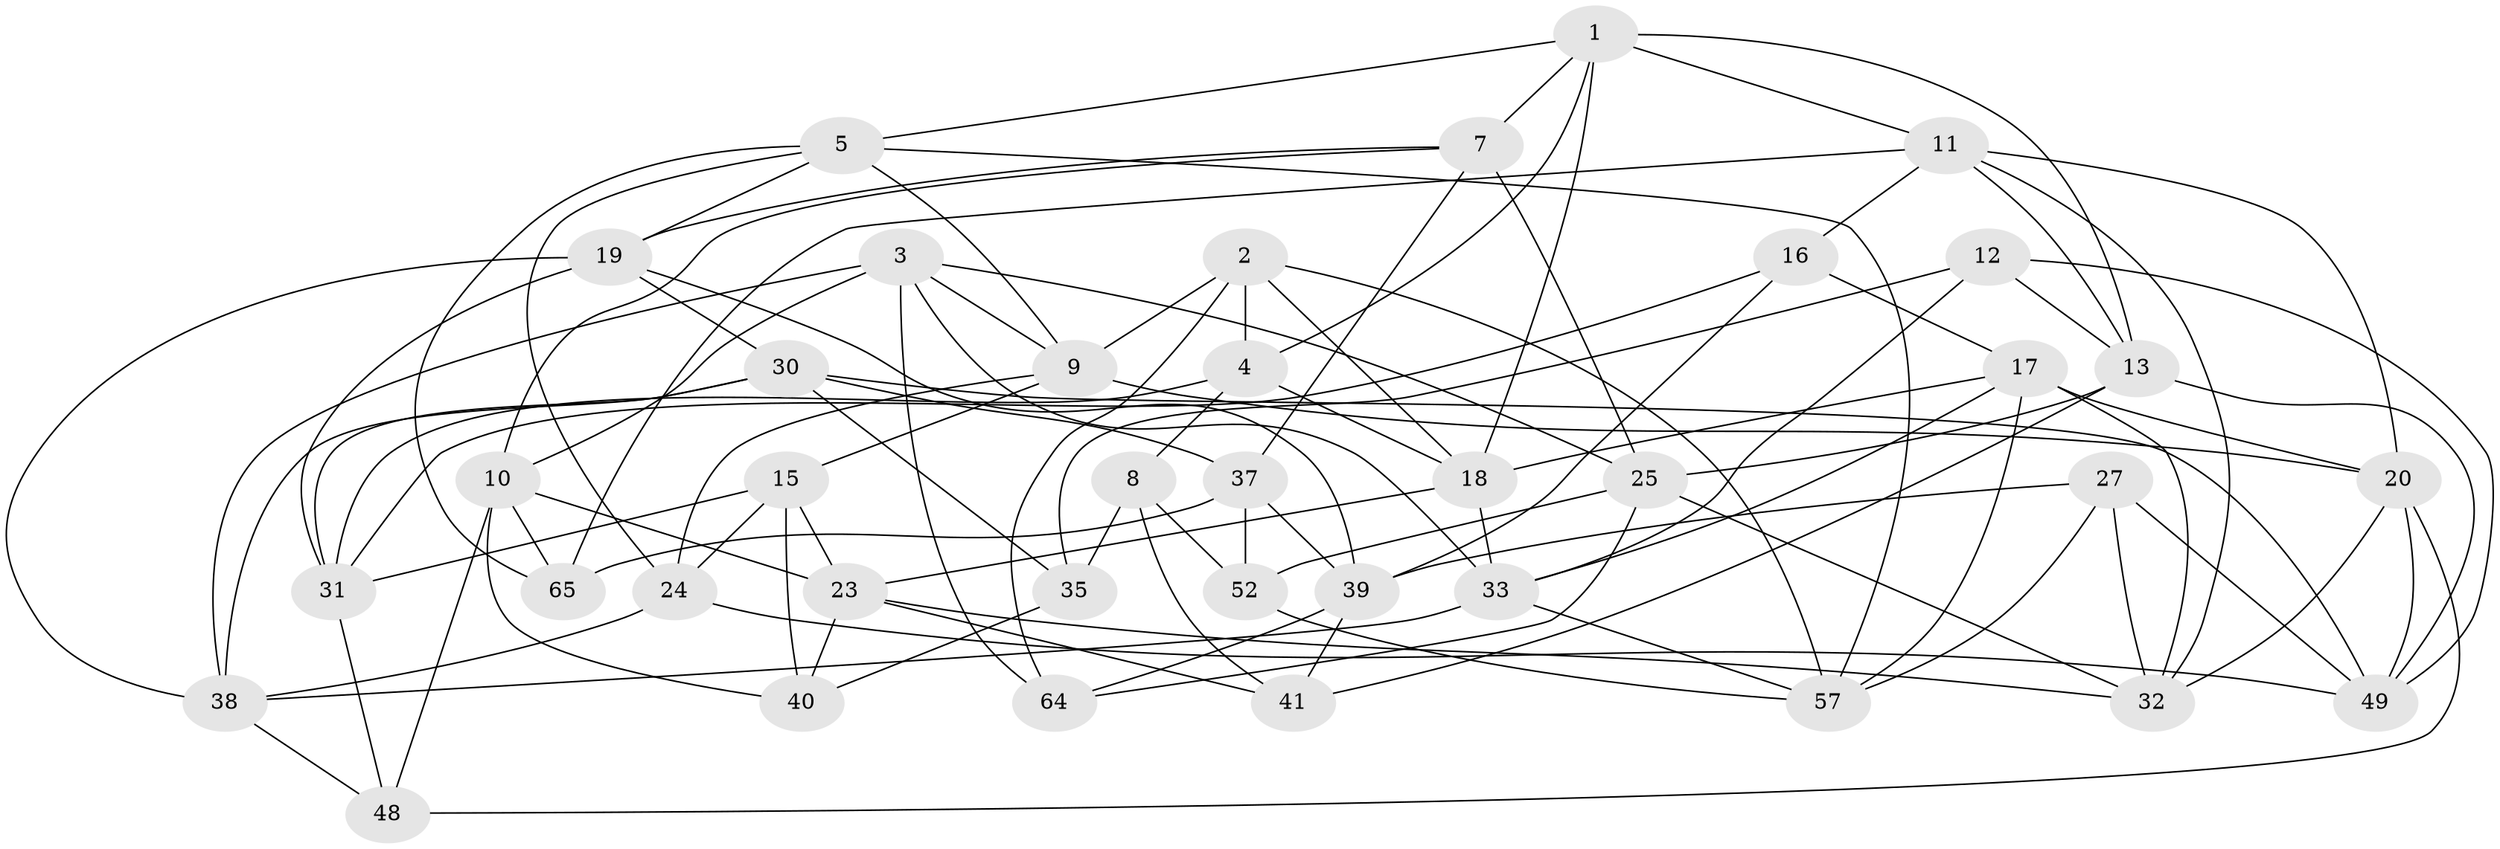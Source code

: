 // Generated by graph-tools (version 1.1) at 2025/24/03/03/25 07:24:27]
// undirected, 38 vertices, 100 edges
graph export_dot {
graph [start="1"]
  node [color=gray90,style=filled];
  1 [super="+6"];
  2 [super="+26"];
  3 [super="+62"];
  4 [super="+43"];
  5 [super="+22"];
  7 [super="+45"];
  8;
  9 [super="+21"];
  10 [super="+51"];
  11 [super="+14"];
  12;
  13 [super="+42"];
  15 [super="+29"];
  16;
  17 [super="+50"];
  18 [super="+46"];
  19 [super="+36"];
  20 [super="+28"];
  23 [super="+53"];
  24 [super="+44"];
  25 [super="+55"];
  27;
  30 [super="+61"];
  31 [super="+34"];
  32 [super="+56"];
  33 [super="+59"];
  35;
  37 [super="+47"];
  38 [super="+58"];
  39 [super="+60"];
  40;
  41;
  48;
  49 [super="+54"];
  52;
  57 [super="+63"];
  64;
  65;
  1 -- 4;
  1 -- 13;
  1 -- 5;
  1 -- 18;
  1 -- 11;
  1 -- 7;
  2 -- 64;
  2 -- 9;
  2 -- 4 [weight=2];
  2 -- 57;
  2 -- 18;
  3 -- 64;
  3 -- 9;
  3 -- 25;
  3 -- 33;
  3 -- 10;
  3 -- 38;
  4 -- 31;
  4 -- 8;
  4 -- 18;
  5 -- 24;
  5 -- 9;
  5 -- 65;
  5 -- 19;
  5 -- 57;
  7 -- 37 [weight=2];
  7 -- 19;
  7 -- 10;
  7 -- 25;
  8 -- 52;
  8 -- 35;
  8 -- 41;
  9 -- 15;
  9 -- 24;
  9 -- 20;
  10 -- 48;
  10 -- 40;
  10 -- 65;
  10 -- 23;
  11 -- 16;
  11 -- 20;
  11 -- 13;
  11 -- 32;
  11 -- 65;
  12 -- 35;
  12 -- 33;
  12 -- 49;
  12 -- 13;
  13 -- 41;
  13 -- 25;
  13 -- 49;
  15 -- 24 [weight=2];
  15 -- 40;
  15 -- 23;
  15 -- 31;
  16 -- 31;
  16 -- 17;
  16 -- 39;
  17 -- 57;
  17 -- 32;
  17 -- 33;
  17 -- 20;
  17 -- 18;
  18 -- 33;
  18 -- 23;
  19 -- 39;
  19 -- 30;
  19 -- 38;
  19 -- 31;
  20 -- 32;
  20 -- 48;
  20 -- 49;
  23 -- 40;
  23 -- 41;
  23 -- 32;
  24 -- 49;
  24 -- 38;
  25 -- 64;
  25 -- 52;
  25 -- 32;
  27 -- 49;
  27 -- 32;
  27 -- 39;
  27 -- 57;
  30 -- 37;
  30 -- 38;
  30 -- 49;
  30 -- 35;
  30 -- 31;
  31 -- 48;
  33 -- 38;
  33 -- 57;
  35 -- 40;
  37 -- 52;
  37 -- 65;
  37 -- 39;
  38 -- 48;
  39 -- 41;
  39 -- 64;
  52 -- 57;
}
